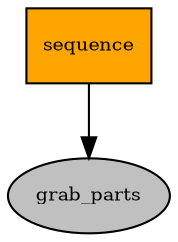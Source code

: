 digraph pastafarianism {
ordering=out;
graph [fontname="times-roman"];
node [fontname="times-roman"];
edge [fontname="times-roman"];
sequence [fillcolor=orange, fontcolor=black, fontsize=9, label=sequence, shape=box, style=filled];
grab_parts [fillcolor=gray, fontcolor=black, fontsize=9, label=grab_parts, shape=ellipse, style=filled];
sequence -> grab_parts;
}

